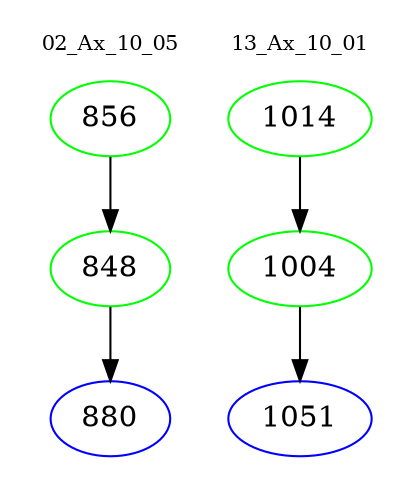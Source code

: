 digraph{
subgraph cluster_0 {
color = white
label = "02_Ax_10_05";
fontsize=10;
T0_856 [label="856", color="green"]
T0_856 -> T0_848 [color="black"]
T0_848 [label="848", color="green"]
T0_848 -> T0_880 [color="black"]
T0_880 [label="880", color="blue"]
}
subgraph cluster_1 {
color = white
label = "13_Ax_10_01";
fontsize=10;
T1_1014 [label="1014", color="green"]
T1_1014 -> T1_1004 [color="black"]
T1_1004 [label="1004", color="green"]
T1_1004 -> T1_1051 [color="black"]
T1_1051 [label="1051", color="blue"]
}
}
